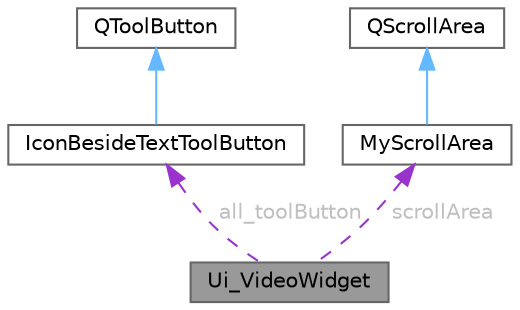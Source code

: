 digraph "Ui_VideoWidget"
{
 // LATEX_PDF_SIZE
  bgcolor="transparent";
  edge [fontname=Helvetica,fontsize=10,labelfontname=Helvetica,labelfontsize=10];
  node [fontname=Helvetica,fontsize=10,shape=box,height=0.2,width=0.4];
  Node1 [id="Node000001",label="Ui_VideoWidget",height=0.2,width=0.4,color="gray40", fillcolor="grey60", style="filled", fontcolor="black",tooltip=" "];
  Node2 -> Node1 [id="edge1_Node000001_Node000002",dir="back",color="darkorchid3",style="dashed",tooltip=" ",label=" all_toolButton",fontcolor="grey" ];
  Node2 [id="Node000002",label="IconBesideTextToolButton",height=0.2,width=0.4,color="gray40", fillcolor="white", style="filled",URL="$class_icon_beside_text_tool_button.html",tooltip="自定义工具按钮类，图标与文本并排"];
  Node3 -> Node2 [id="edge2_Node000002_Node000003",dir="back",color="steelblue1",style="solid",tooltip=" "];
  Node3 [id="Node000003",label="QToolButton",height=0.2,width=0.4,color="gray40", fillcolor="white", style="filled",URL="$class_q_tool_button.html",tooltip="工具按钮类"];
  Node4 -> Node1 [id="edge3_Node000001_Node000004",dir="back",color="darkorchid3",style="dashed",tooltip=" ",label=" scrollArea",fontcolor="grey" ];
  Node4 [id="Node000004",label="MyScrollArea",height=0.2,width=0.4,color="gray40", fillcolor="white", style="filled",URL="$class_my_scroll_area.html",tooltip="自定义滚动区域类，继承自 QScrollArea，支持平滑滚动和返回顶部功能"];
  Node5 -> Node4 [id="edge4_Node000004_Node000005",dir="back",color="steelblue1",style="solid",tooltip=" "];
  Node5 [id="Node000005",label="QScrollArea",height=0.2,width=0.4,color="gray40", fillcolor="white", style="filled",tooltip=" "];
}
